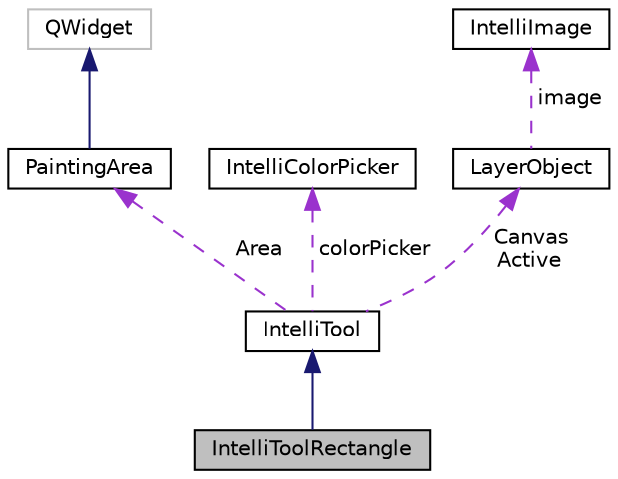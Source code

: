digraph "IntelliToolRectangle"
{
 // LATEX_PDF_SIZE
  edge [fontname="Helvetica",fontsize="10",labelfontname="Helvetica",labelfontsize="10"];
  node [fontname="Helvetica",fontsize="10",shape=record];
  Node1 [label="IntelliToolRectangle",height=0.2,width=0.4,color="black", fillcolor="grey75", style="filled", fontcolor="black",tooltip="The IntelliToolRectangle class represents a tool to draw a rectangle."];
  Node2 -> Node1 [dir="back",color="midnightblue",fontsize="10",style="solid",fontname="Helvetica"];
  Node2 [label="IntelliTool",height=0.2,width=0.4,color="black", fillcolor="white", style="filled",URL="$class_intelli_tool.html",tooltip="An abstract class that manages the basic events, like mouse clicks or scrolls events."];
  Node3 -> Node2 [dir="back",color="darkorchid3",fontsize="10",style="dashed",label=" Area" ,fontname="Helvetica"];
  Node3 [label="PaintingArea",height=0.2,width=0.4,color="black", fillcolor="white", style="filled",URL="$class_painting_area.html",tooltip=" "];
  Node4 -> Node3 [dir="back",color="midnightblue",fontsize="10",style="solid",fontname="Helvetica"];
  Node4 [label="QWidget",height=0.2,width=0.4,color="grey75", fillcolor="white", style="filled",tooltip=" "];
  Node5 -> Node2 [dir="back",color="darkorchid3",fontsize="10",style="dashed",label=" colorPicker" ,fontname="Helvetica"];
  Node5 [label="IntelliColorPicker",height=0.2,width=0.4,color="black", fillcolor="white", style="filled",URL="$class_intelli_color_picker.html",tooltip="The IntelliColorPicker manages the selected colors for one whole project."];
  Node6 -> Node2 [dir="back",color="darkorchid3",fontsize="10",style="dashed",label=" Canvas\nActive" ,fontname="Helvetica"];
  Node6 [label="LayerObject",height=0.2,width=0.4,color="black", fillcolor="white", style="filled",URL="$struct_layer_object.html",tooltip=" "];
  Node7 -> Node6 [dir="back",color="darkorchid3",fontsize="10",style="dashed",label=" image" ,fontname="Helvetica"];
  Node7 [label="IntelliImage",height=0.2,width=0.4,color="black", fillcolor="white", style="filled",URL="$class_intelli_image.html",tooltip="An abstract class which manages the basic IntelliImage operations."];
}
